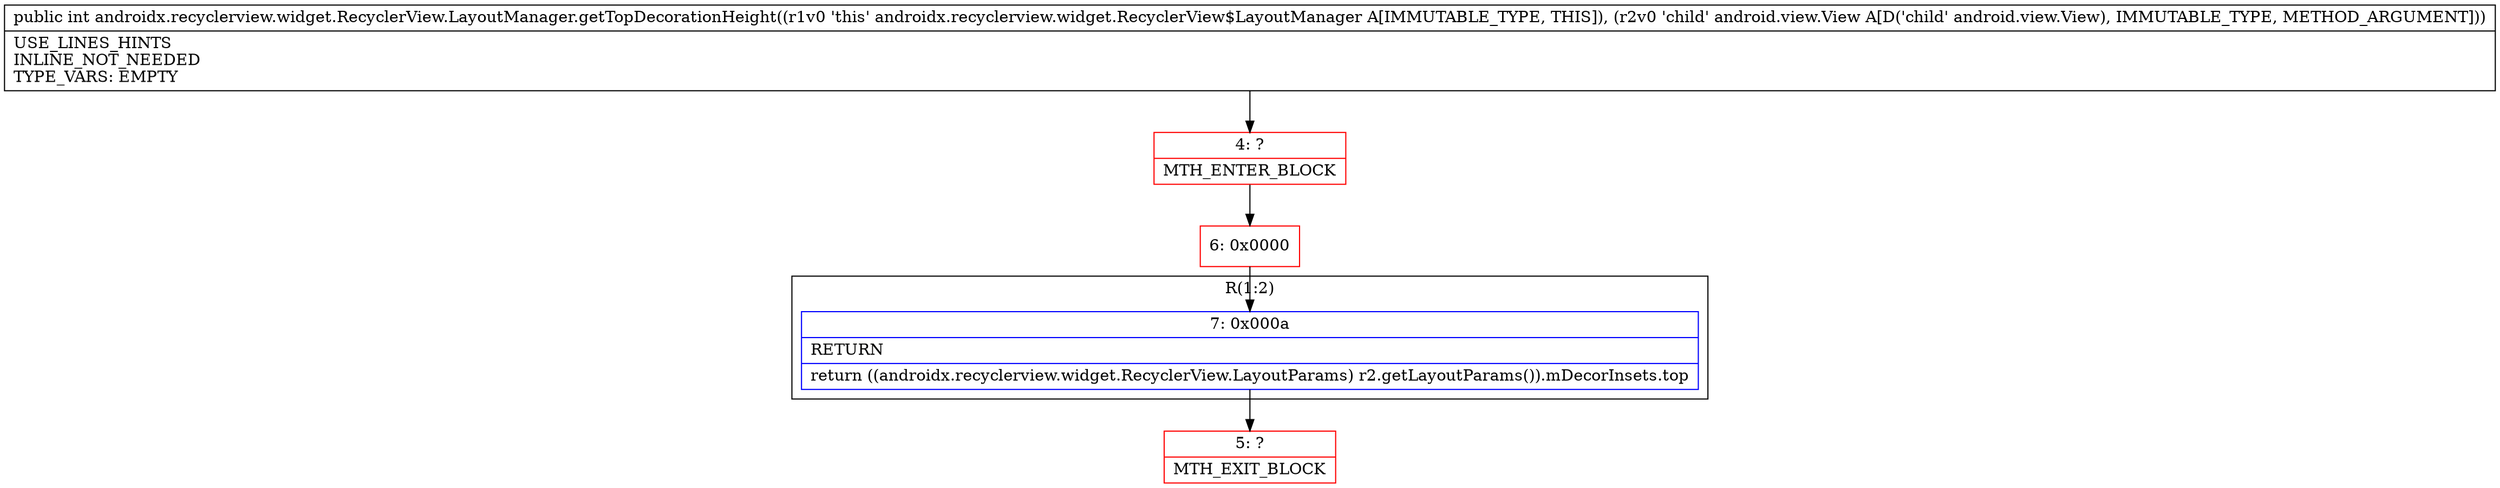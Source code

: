 digraph "CFG forandroidx.recyclerview.widget.RecyclerView.LayoutManager.getTopDecorationHeight(Landroid\/view\/View;)I" {
subgraph cluster_Region_513789404 {
label = "R(1:2)";
node [shape=record,color=blue];
Node_7 [shape=record,label="{7\:\ 0x000a|RETURN\l|return ((androidx.recyclerview.widget.RecyclerView.LayoutParams) r2.getLayoutParams()).mDecorInsets.top\l}"];
}
Node_4 [shape=record,color=red,label="{4\:\ ?|MTH_ENTER_BLOCK\l}"];
Node_6 [shape=record,color=red,label="{6\:\ 0x0000}"];
Node_5 [shape=record,color=red,label="{5\:\ ?|MTH_EXIT_BLOCK\l}"];
MethodNode[shape=record,label="{public int androidx.recyclerview.widget.RecyclerView.LayoutManager.getTopDecorationHeight((r1v0 'this' androidx.recyclerview.widget.RecyclerView$LayoutManager A[IMMUTABLE_TYPE, THIS]), (r2v0 'child' android.view.View A[D('child' android.view.View), IMMUTABLE_TYPE, METHOD_ARGUMENT]))  | USE_LINES_HINTS\lINLINE_NOT_NEEDED\lTYPE_VARS: EMPTY\l}"];
MethodNode -> Node_4;Node_7 -> Node_5;
Node_4 -> Node_6;
Node_6 -> Node_7;
}

